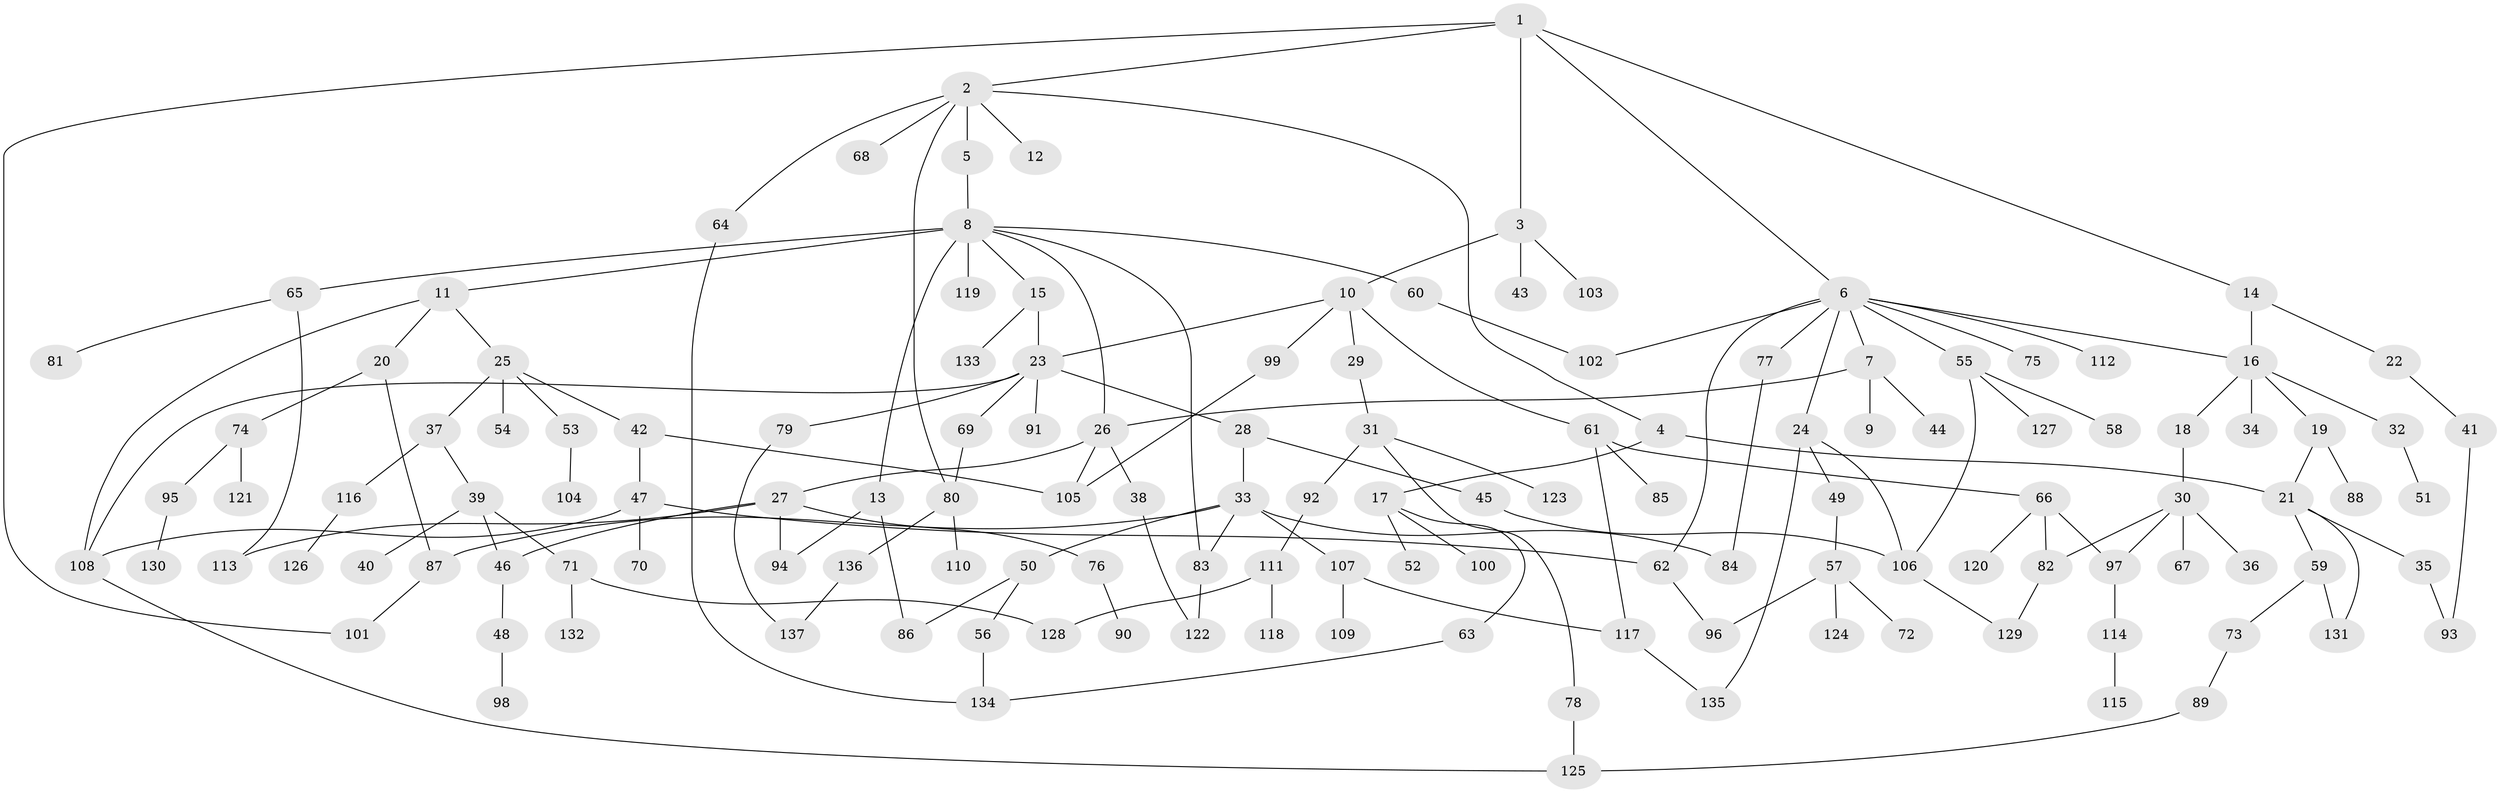 // coarse degree distribution, {5: 0.05102040816326531, 7: 0.04081632653061224, 3: 0.15306122448979592, 9: 0.02040816326530612, 1: 0.32653061224489793, 6: 0.030612244897959183, 2: 0.2755102040816326, 4: 0.09183673469387756, 8: 0.01020408163265306}
// Generated by graph-tools (version 1.1) at 2025/41/03/06/25 10:41:29]
// undirected, 137 vertices, 172 edges
graph export_dot {
graph [start="1"]
  node [color=gray90,style=filled];
  1;
  2;
  3;
  4;
  5;
  6;
  7;
  8;
  9;
  10;
  11;
  12;
  13;
  14;
  15;
  16;
  17;
  18;
  19;
  20;
  21;
  22;
  23;
  24;
  25;
  26;
  27;
  28;
  29;
  30;
  31;
  32;
  33;
  34;
  35;
  36;
  37;
  38;
  39;
  40;
  41;
  42;
  43;
  44;
  45;
  46;
  47;
  48;
  49;
  50;
  51;
  52;
  53;
  54;
  55;
  56;
  57;
  58;
  59;
  60;
  61;
  62;
  63;
  64;
  65;
  66;
  67;
  68;
  69;
  70;
  71;
  72;
  73;
  74;
  75;
  76;
  77;
  78;
  79;
  80;
  81;
  82;
  83;
  84;
  85;
  86;
  87;
  88;
  89;
  90;
  91;
  92;
  93;
  94;
  95;
  96;
  97;
  98;
  99;
  100;
  101;
  102;
  103;
  104;
  105;
  106;
  107;
  108;
  109;
  110;
  111;
  112;
  113;
  114;
  115;
  116;
  117;
  118;
  119;
  120;
  121;
  122;
  123;
  124;
  125;
  126;
  127;
  128;
  129;
  130;
  131;
  132;
  133;
  134;
  135;
  136;
  137;
  1 -- 2;
  1 -- 3;
  1 -- 6;
  1 -- 14;
  1 -- 101;
  2 -- 4;
  2 -- 5;
  2 -- 12;
  2 -- 64;
  2 -- 68;
  2 -- 80;
  3 -- 10;
  3 -- 43;
  3 -- 103;
  4 -- 17;
  4 -- 21;
  5 -- 8;
  6 -- 7;
  6 -- 24;
  6 -- 55;
  6 -- 75;
  6 -- 77;
  6 -- 102;
  6 -- 112;
  6 -- 62;
  6 -- 16;
  7 -- 9;
  7 -- 26;
  7 -- 44;
  8 -- 11;
  8 -- 13;
  8 -- 15;
  8 -- 60;
  8 -- 65;
  8 -- 119;
  8 -- 26;
  8 -- 83;
  10 -- 29;
  10 -- 61;
  10 -- 99;
  10 -- 23;
  11 -- 20;
  11 -- 25;
  11 -- 108;
  13 -- 86;
  13 -- 94;
  14 -- 16;
  14 -- 22;
  15 -- 23;
  15 -- 133;
  16 -- 18;
  16 -- 19;
  16 -- 32;
  16 -- 34;
  17 -- 52;
  17 -- 63;
  17 -- 100;
  18 -- 30;
  19 -- 88;
  19 -- 21;
  20 -- 74;
  20 -- 87;
  21 -- 35;
  21 -- 59;
  21 -- 131;
  22 -- 41;
  23 -- 28;
  23 -- 69;
  23 -- 79;
  23 -- 91;
  23 -- 108;
  24 -- 49;
  24 -- 106;
  24 -- 135;
  25 -- 37;
  25 -- 42;
  25 -- 53;
  25 -- 54;
  26 -- 27;
  26 -- 38;
  26 -- 105;
  27 -- 76;
  27 -- 94;
  27 -- 113;
  27 -- 46;
  28 -- 33;
  28 -- 45;
  29 -- 31;
  30 -- 36;
  30 -- 67;
  30 -- 82;
  30 -- 97;
  31 -- 78;
  31 -- 92;
  31 -- 123;
  32 -- 51;
  33 -- 50;
  33 -- 83;
  33 -- 107;
  33 -- 87;
  33 -- 84;
  35 -- 93;
  37 -- 39;
  37 -- 116;
  38 -- 122;
  39 -- 40;
  39 -- 46;
  39 -- 71;
  41 -- 93;
  42 -- 47;
  42 -- 105;
  45 -- 106;
  46 -- 48;
  47 -- 62;
  47 -- 70;
  47 -- 108;
  48 -- 98;
  49 -- 57;
  50 -- 56;
  50 -- 86;
  53 -- 104;
  55 -- 58;
  55 -- 127;
  55 -- 106;
  56 -- 134;
  57 -- 72;
  57 -- 96;
  57 -- 124;
  59 -- 73;
  59 -- 131;
  60 -- 102;
  61 -- 66;
  61 -- 85;
  61 -- 117;
  62 -- 96;
  63 -- 134;
  64 -- 134;
  65 -- 81;
  65 -- 113;
  66 -- 82;
  66 -- 97;
  66 -- 120;
  69 -- 80;
  71 -- 128;
  71 -- 132;
  73 -- 89;
  74 -- 95;
  74 -- 121;
  76 -- 90;
  77 -- 84;
  78 -- 125;
  79 -- 137;
  80 -- 110;
  80 -- 136;
  82 -- 129;
  83 -- 122;
  87 -- 101;
  89 -- 125;
  92 -- 111;
  95 -- 130;
  97 -- 114;
  99 -- 105;
  106 -- 129;
  107 -- 109;
  107 -- 117;
  108 -- 125;
  111 -- 118;
  111 -- 128;
  114 -- 115;
  116 -- 126;
  117 -- 135;
  136 -- 137;
}
